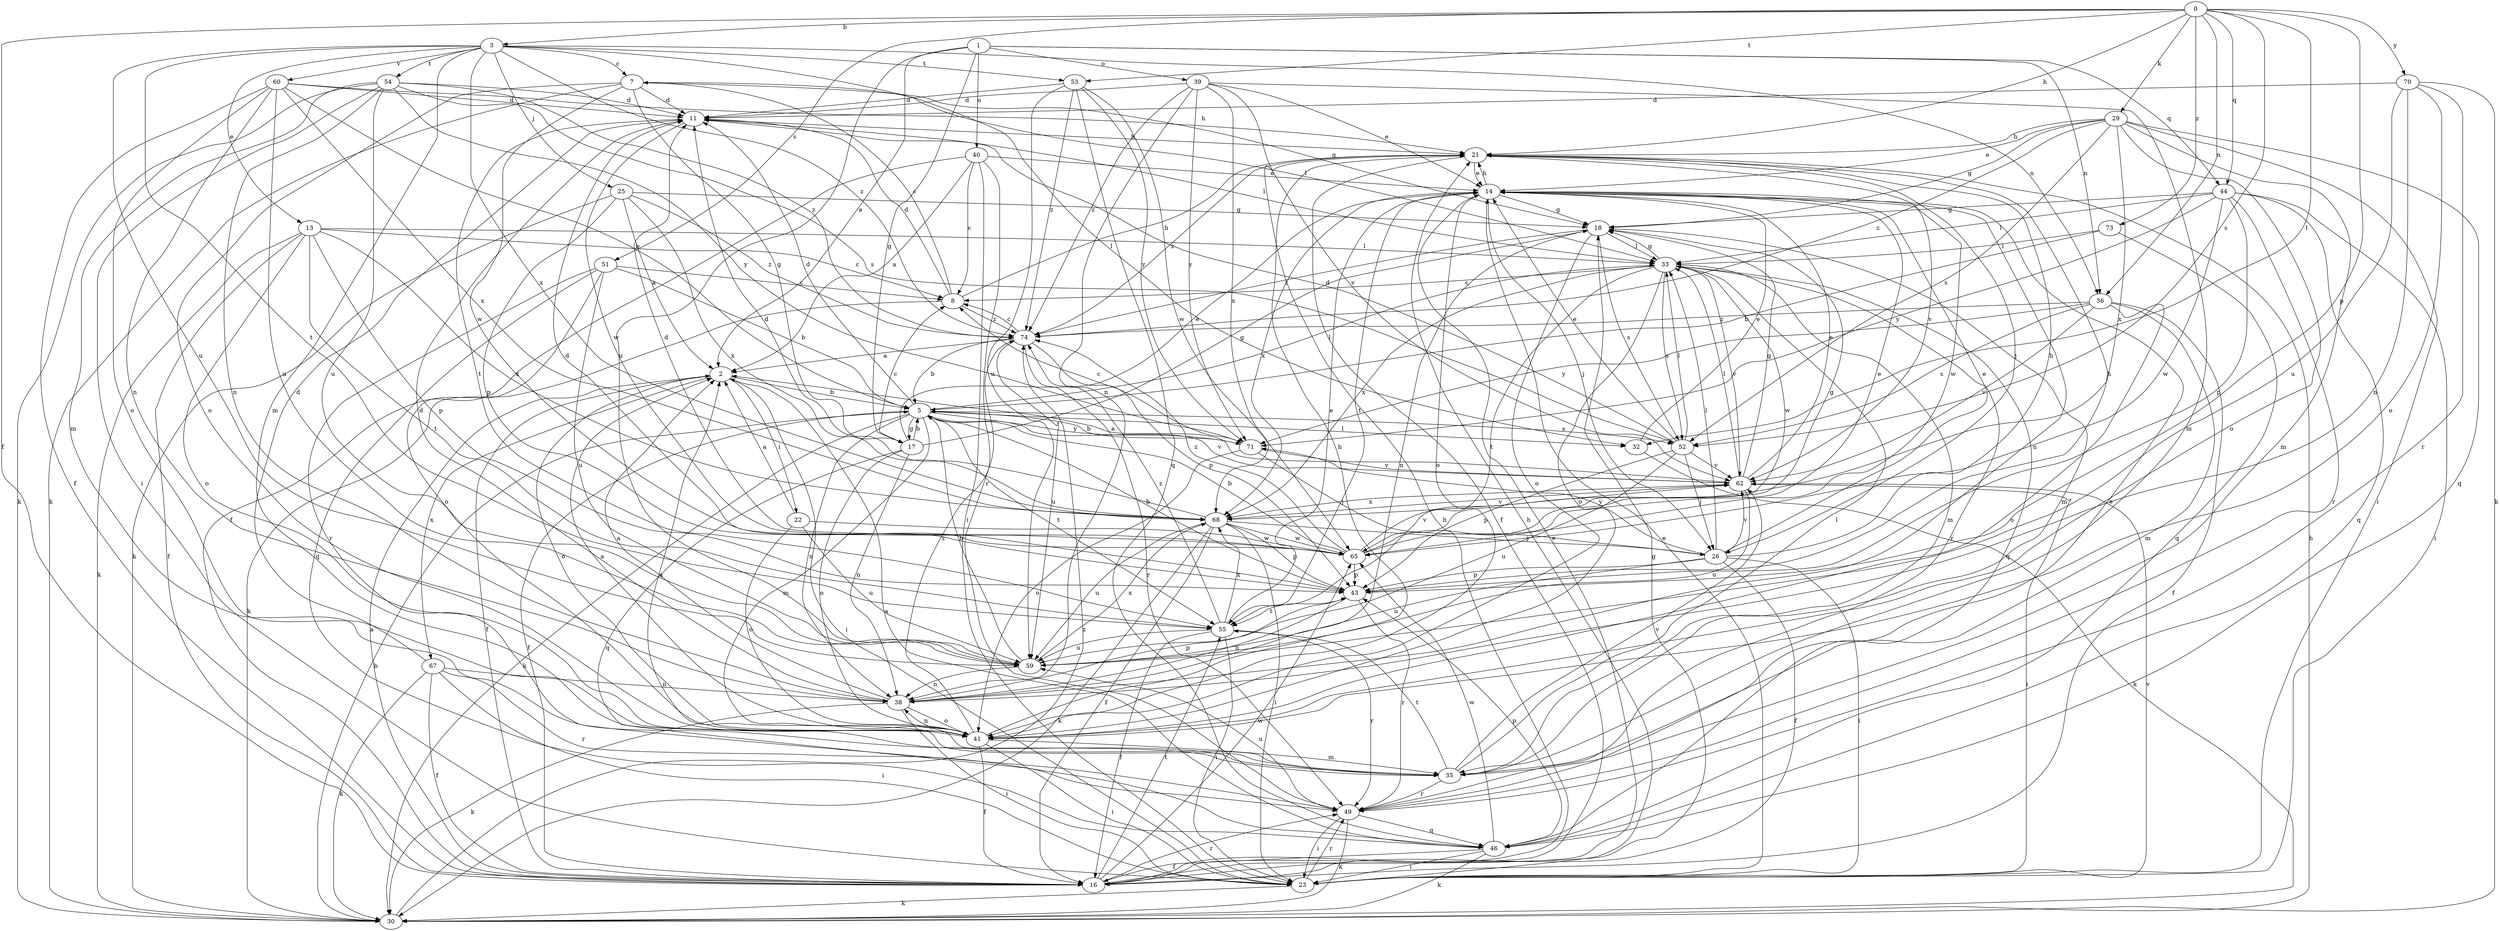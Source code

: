 strict digraph  {
0;
1;
2;
3;
5;
7;
8;
11;
13;
14;
16;
17;
18;
21;
22;
23;
25;
26;
29;
30;
32;
33;
35;
36;
38;
39;
40;
41;
43;
44;
46;
49;
51;
52;
53;
54;
55;
59;
60;
62;
65;
67;
68;
70;
71;
73;
74;
0 -> 3  [label=b];
0 -> 16  [label=f];
0 -> 21  [label=h];
0 -> 29  [label=k];
0 -> 32  [label=l];
0 -> 36  [label=n];
0 -> 43  [label=p];
0 -> 44  [label=q];
0 -> 51  [label=s];
0 -> 52  [label=s];
0 -> 53  [label=t];
0 -> 70  [label=y];
0 -> 73  [label=z];
1 -> 2  [label=a];
1 -> 17  [label=g];
1 -> 36  [label=n];
1 -> 39  [label=o];
1 -> 40  [label=o];
1 -> 44  [label=q];
1 -> 59  [label=u];
2 -> 5  [label=b];
2 -> 16  [label=f];
2 -> 22  [label=i];
2 -> 23  [label=i];
2 -> 41  [label=o];
2 -> 67  [label=x];
3 -> 7  [label=c];
3 -> 13  [label=e];
3 -> 25  [label=j];
3 -> 32  [label=l];
3 -> 35  [label=m];
3 -> 36  [label=n];
3 -> 53  [label=t];
3 -> 54  [label=t];
3 -> 55  [label=t];
3 -> 59  [label=u];
3 -> 60  [label=v];
3 -> 68  [label=x];
3 -> 74  [label=z];
5 -> 11  [label=d];
5 -> 16  [label=f];
5 -> 17  [label=g];
5 -> 30  [label=k];
5 -> 32  [label=l];
5 -> 33  [label=l];
5 -> 35  [label=m];
5 -> 38  [label=n];
5 -> 52  [label=s];
5 -> 55  [label=t];
5 -> 62  [label=v];
5 -> 71  [label=y];
7 -> 11  [label=d];
7 -> 17  [label=g];
7 -> 18  [label=g];
7 -> 30  [label=k];
7 -> 33  [label=l];
7 -> 41  [label=o];
7 -> 65  [label=w];
8 -> 7  [label=c];
8 -> 11  [label=d];
8 -> 21  [label=h];
8 -> 30  [label=k];
8 -> 74  [label=z];
11 -> 21  [label=h];
11 -> 33  [label=l];
11 -> 55  [label=t];
11 -> 65  [label=w];
13 -> 8  [label=c];
13 -> 16  [label=f];
13 -> 30  [label=k];
13 -> 33  [label=l];
13 -> 41  [label=o];
13 -> 43  [label=p];
13 -> 55  [label=t];
13 -> 68  [label=x];
14 -> 18  [label=g];
14 -> 21  [label=h];
14 -> 26  [label=j];
14 -> 38  [label=n];
14 -> 41  [label=o];
14 -> 55  [label=t];
14 -> 65  [label=w];
14 -> 68  [label=x];
16 -> 2  [label=a];
16 -> 14  [label=e];
16 -> 18  [label=g];
16 -> 21  [label=h];
16 -> 49  [label=r];
16 -> 55  [label=t];
16 -> 65  [label=w];
17 -> 5  [label=b];
17 -> 8  [label=c];
17 -> 14  [label=e];
17 -> 18  [label=g];
17 -> 38  [label=n];
17 -> 41  [label=o];
17 -> 46  [label=q];
18 -> 33  [label=l];
18 -> 35  [label=m];
18 -> 38  [label=n];
18 -> 41  [label=o];
18 -> 52  [label=s];
18 -> 74  [label=z];
21 -> 14  [label=e];
21 -> 16  [label=f];
21 -> 26  [label=j];
21 -> 62  [label=v];
21 -> 74  [label=z];
22 -> 2  [label=a];
22 -> 41  [label=o];
22 -> 59  [label=u];
22 -> 65  [label=w];
23 -> 14  [label=e];
23 -> 21  [label=h];
23 -> 30  [label=k];
23 -> 49  [label=r];
23 -> 62  [label=v];
25 -> 2  [label=a];
25 -> 18  [label=g];
25 -> 30  [label=k];
25 -> 43  [label=p];
25 -> 68  [label=x];
25 -> 74  [label=z];
26 -> 14  [label=e];
26 -> 16  [label=f];
26 -> 21  [label=h];
26 -> 23  [label=i];
26 -> 33  [label=l];
26 -> 43  [label=p];
26 -> 59  [label=u];
26 -> 62  [label=v];
26 -> 71  [label=y];
29 -> 14  [label=e];
29 -> 18  [label=g];
29 -> 21  [label=h];
29 -> 23  [label=i];
29 -> 35  [label=m];
29 -> 41  [label=o];
29 -> 46  [label=q];
29 -> 52  [label=s];
29 -> 68  [label=x];
29 -> 74  [label=z];
30 -> 5  [label=b];
30 -> 21  [label=h];
30 -> 74  [label=z];
32 -> 14  [label=e];
32 -> 30  [label=k];
33 -> 8  [label=c];
33 -> 18  [label=g];
33 -> 35  [label=m];
33 -> 41  [label=o];
33 -> 46  [label=q];
33 -> 49  [label=r];
33 -> 52  [label=s];
33 -> 55  [label=t];
33 -> 62  [label=v];
33 -> 65  [label=w];
33 -> 68  [label=x];
35 -> 2  [label=a];
35 -> 33  [label=l];
35 -> 49  [label=r];
35 -> 55  [label=t];
35 -> 62  [label=v];
36 -> 16  [label=f];
36 -> 35  [label=m];
36 -> 41  [label=o];
36 -> 52  [label=s];
36 -> 62  [label=v];
36 -> 71  [label=y];
36 -> 74  [label=z];
38 -> 2  [label=a];
38 -> 11  [label=d];
38 -> 23  [label=i];
38 -> 30  [label=k];
38 -> 41  [label=o];
38 -> 43  [label=p];
39 -> 11  [label=d];
39 -> 14  [label=e];
39 -> 35  [label=m];
39 -> 38  [label=n];
39 -> 62  [label=v];
39 -> 68  [label=x];
39 -> 71  [label=y];
39 -> 74  [label=z];
40 -> 2  [label=a];
40 -> 8  [label=c];
40 -> 14  [label=e];
40 -> 16  [label=f];
40 -> 23  [label=i];
40 -> 49  [label=r];
41 -> 2  [label=a];
41 -> 16  [label=f];
41 -> 21  [label=h];
41 -> 23  [label=i];
41 -> 35  [label=m];
41 -> 38  [label=n];
41 -> 74  [label=z];
43 -> 5  [label=b];
43 -> 11  [label=d];
43 -> 21  [label=h];
43 -> 38  [label=n];
43 -> 49  [label=r];
43 -> 55  [label=t];
44 -> 18  [label=g];
44 -> 23  [label=i];
44 -> 33  [label=l];
44 -> 43  [label=p];
44 -> 46  [label=q];
44 -> 49  [label=r];
44 -> 65  [label=w];
44 -> 71  [label=y];
46 -> 2  [label=a];
46 -> 16  [label=f];
46 -> 23  [label=i];
46 -> 30  [label=k];
46 -> 43  [label=p];
46 -> 65  [label=w];
49 -> 14  [label=e];
49 -> 23  [label=i];
49 -> 30  [label=k];
49 -> 46  [label=q];
49 -> 59  [label=u];
51 -> 5  [label=b];
51 -> 8  [label=c];
51 -> 41  [label=o];
51 -> 46  [label=q];
51 -> 49  [label=r];
51 -> 59  [label=u];
52 -> 11  [label=d];
52 -> 14  [label=e];
52 -> 26  [label=j];
52 -> 33  [label=l];
52 -> 43  [label=p];
52 -> 59  [label=u];
52 -> 62  [label=v];
53 -> 11  [label=d];
53 -> 46  [label=q];
53 -> 59  [label=u];
53 -> 65  [label=w];
53 -> 71  [label=y];
53 -> 74  [label=z];
54 -> 11  [label=d];
54 -> 23  [label=i];
54 -> 30  [label=k];
54 -> 35  [label=m];
54 -> 38  [label=n];
54 -> 52  [label=s];
54 -> 59  [label=u];
54 -> 71  [label=y];
54 -> 74  [label=z];
55 -> 14  [label=e];
55 -> 16  [label=f];
55 -> 23  [label=i];
55 -> 49  [label=r];
55 -> 59  [label=u];
55 -> 68  [label=x];
55 -> 74  [label=z];
59 -> 5  [label=b];
59 -> 38  [label=n];
59 -> 68  [label=x];
60 -> 5  [label=b];
60 -> 11  [label=d];
60 -> 16  [label=f];
60 -> 21  [label=h];
60 -> 38  [label=n];
60 -> 41  [label=o];
60 -> 59  [label=u];
60 -> 68  [label=x];
62 -> 2  [label=a];
62 -> 14  [label=e];
62 -> 18  [label=g];
62 -> 23  [label=i];
62 -> 33  [label=l];
62 -> 59  [label=u];
62 -> 68  [label=x];
65 -> 5  [label=b];
65 -> 11  [label=d];
65 -> 14  [label=e];
65 -> 18  [label=g];
65 -> 43  [label=p];
65 -> 62  [label=v];
65 -> 74  [label=z];
67 -> 11  [label=d];
67 -> 16  [label=f];
67 -> 23  [label=i];
67 -> 30  [label=k];
67 -> 38  [label=n];
67 -> 49  [label=r];
68 -> 11  [label=d];
68 -> 16  [label=f];
68 -> 23  [label=i];
68 -> 26  [label=j];
68 -> 30  [label=k];
68 -> 43  [label=p];
68 -> 59  [label=u];
68 -> 62  [label=v];
68 -> 65  [label=w];
70 -> 11  [label=d];
70 -> 30  [label=k];
70 -> 38  [label=n];
70 -> 41  [label=o];
70 -> 49  [label=r];
70 -> 59  [label=u];
71 -> 5  [label=b];
71 -> 8  [label=c];
71 -> 26  [label=j];
71 -> 41  [label=o];
71 -> 62  [label=v];
73 -> 5  [label=b];
73 -> 33  [label=l];
73 -> 46  [label=q];
74 -> 2  [label=a];
74 -> 5  [label=b];
74 -> 8  [label=c];
74 -> 43  [label=p];
74 -> 49  [label=r];
74 -> 59  [label=u];
}
